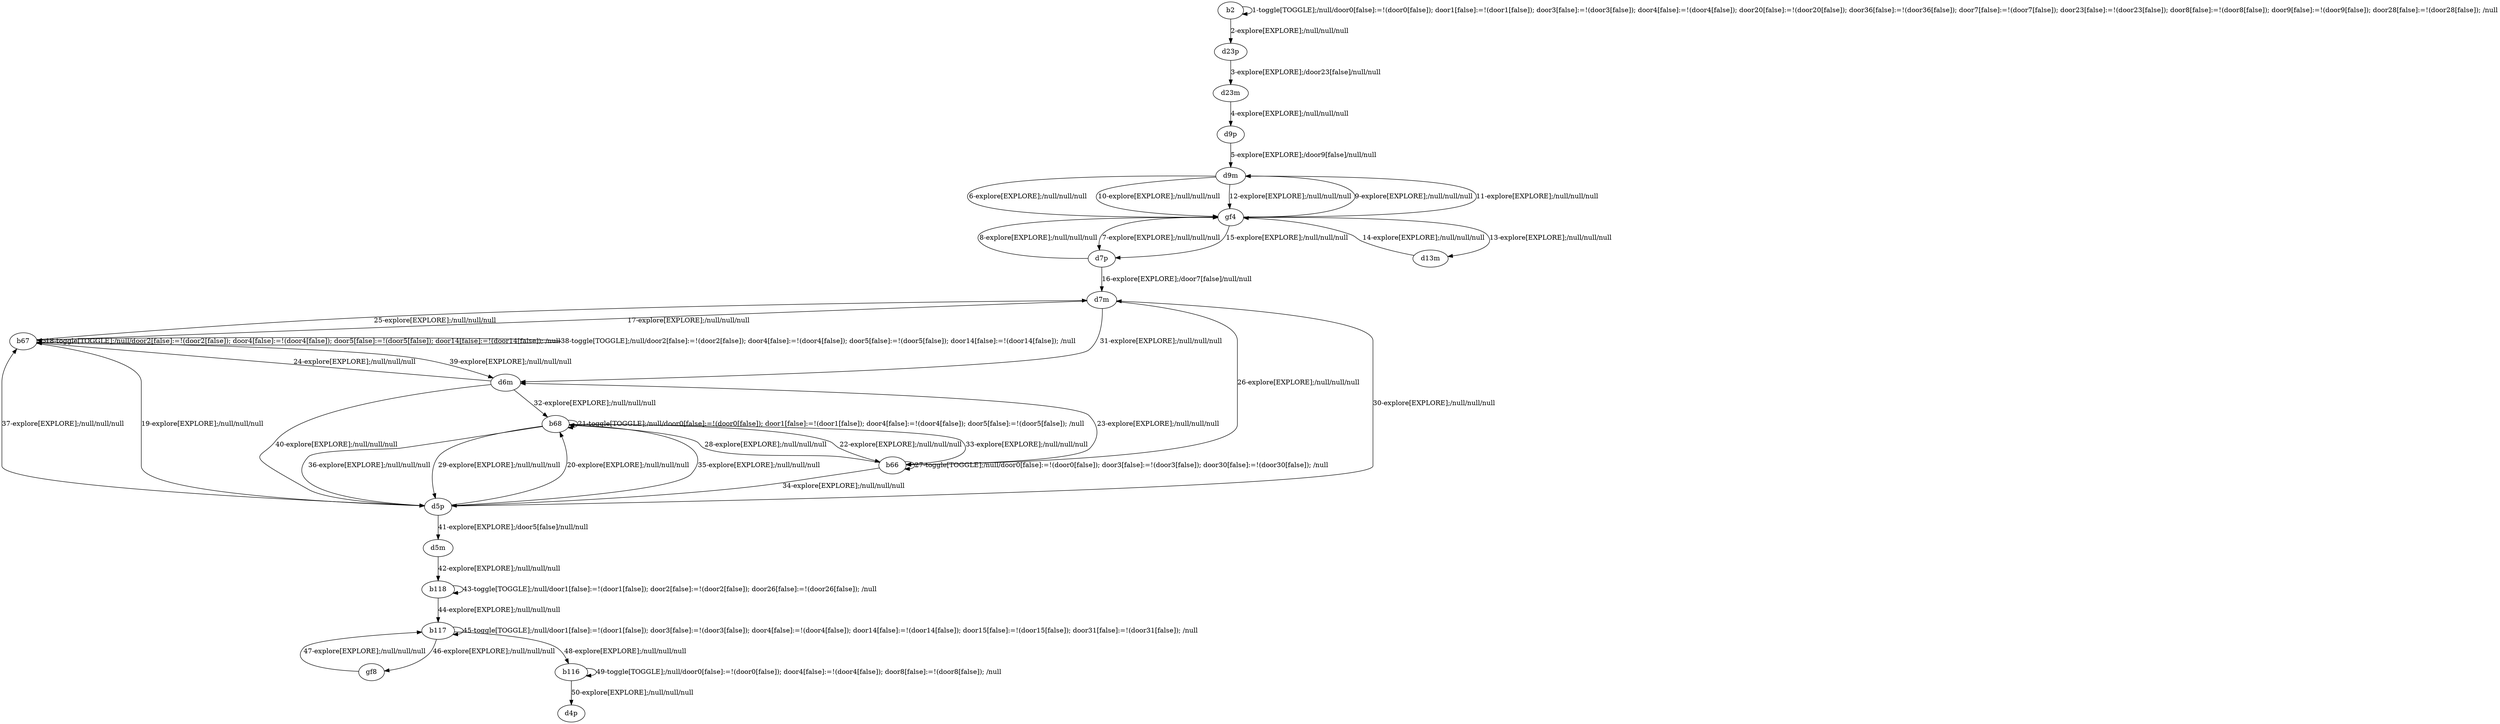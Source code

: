 # Total number of goals covered by this test: 1
# b118 --> b118

digraph g {
"b2" -> "b2" [label = "1-toggle[TOGGLE];/null/door0[false]:=!(door0[false]); door1[false]:=!(door1[false]); door3[false]:=!(door3[false]); door4[false]:=!(door4[false]); door20[false]:=!(door20[false]); door36[false]:=!(door36[false]); door7[false]:=!(door7[false]); door23[false]:=!(door23[false]); door8[false]:=!(door8[false]); door9[false]:=!(door9[false]); door28[false]:=!(door28[false]); /null"];
"b2" -> "d23p" [label = "2-explore[EXPLORE];/null/null/null"];
"d23p" -> "d23m" [label = "3-explore[EXPLORE];/door23[false]/null/null"];
"d23m" -> "d9p" [label = "4-explore[EXPLORE];/null/null/null"];
"d9p" -> "d9m" [label = "5-explore[EXPLORE];/door9[false]/null/null"];
"d9m" -> "gf4" [label = "6-explore[EXPLORE];/null/null/null"];
"gf4" -> "d7p" [label = "7-explore[EXPLORE];/null/null/null"];
"d7p" -> "gf4" [label = "8-explore[EXPLORE];/null/null/null"];
"gf4" -> "d9m" [label = "9-explore[EXPLORE];/null/null/null"];
"d9m" -> "gf4" [label = "10-explore[EXPLORE];/null/null/null"];
"gf4" -> "d9m" [label = "11-explore[EXPLORE];/null/null/null"];
"d9m" -> "gf4" [label = "12-explore[EXPLORE];/null/null/null"];
"gf4" -> "d13m" [label = "13-explore[EXPLORE];/null/null/null"];
"d13m" -> "gf4" [label = "14-explore[EXPLORE];/null/null/null"];
"gf4" -> "d7p" [label = "15-explore[EXPLORE];/null/null/null"];
"d7p" -> "d7m" [label = "16-explore[EXPLORE];/door7[false]/null/null"];
"d7m" -> "b67" [label = "17-explore[EXPLORE];/null/null/null"];
"b67" -> "b67" [label = "18-toggle[TOGGLE];/null/door2[false]:=!(door2[false]); door4[false]:=!(door4[false]); door5[false]:=!(door5[false]); door14[false]:=!(door14[false]); /null"];
"b67" -> "d5p" [label = "19-explore[EXPLORE];/null/null/null"];
"d5p" -> "b68" [label = "20-explore[EXPLORE];/null/null/null"];
"b68" -> "b68" [label = "21-toggle[TOGGLE];/null/door0[false]:=!(door0[false]); door1[false]:=!(door1[false]); door4[false]:=!(door4[false]); door5[false]:=!(door5[false]); /null"];
"b68" -> "b66" [label = "22-explore[EXPLORE];/null/null/null"];
"b66" -> "d6m" [label = "23-explore[EXPLORE];/null/null/null"];
"d6m" -> "b67" [label = "24-explore[EXPLORE];/null/null/null"];
"b67" -> "d7m" [label = "25-explore[EXPLORE];/null/null/null"];
"d7m" -> "b66" [label = "26-explore[EXPLORE];/null/null/null"];
"b66" -> "b66" [label = "27-toggle[TOGGLE];/null/door0[false]:=!(door0[false]); door3[false]:=!(door3[false]); door30[false]:=!(door30[false]); /null"];
"b66" -> "b68" [label = "28-explore[EXPLORE];/null/null/null"];
"b68" -> "d5p" [label = "29-explore[EXPLORE];/null/null/null"];
"d5p" -> "d7m" [label = "30-explore[EXPLORE];/null/null/null"];
"d7m" -> "d6m" [label = "31-explore[EXPLORE];/null/null/null"];
"d6m" -> "b68" [label = "32-explore[EXPLORE];/null/null/null"];
"b68" -> "b66" [label = "33-explore[EXPLORE];/null/null/null"];
"b66" -> "d5p" [label = "34-explore[EXPLORE];/null/null/null"];
"d5p" -> "b68" [label = "35-explore[EXPLORE];/null/null/null"];
"b68" -> "d5p" [label = "36-explore[EXPLORE];/null/null/null"];
"d5p" -> "b67" [label = "37-explore[EXPLORE];/null/null/null"];
"b67" -> "b67" [label = "38-toggle[TOGGLE];/null/door2[false]:=!(door2[false]); door4[false]:=!(door4[false]); door5[false]:=!(door5[false]); door14[false]:=!(door14[false]); /null"];
"b67" -> "d6m" [label = "39-explore[EXPLORE];/null/null/null"];
"d6m" -> "d5p" [label = "40-explore[EXPLORE];/null/null/null"];
"d5p" -> "d5m" [label = "41-explore[EXPLORE];/door5[false]/null/null"];
"d5m" -> "b118" [label = "42-explore[EXPLORE];/null/null/null"];
"b118" -> "b118" [label = "43-toggle[TOGGLE];/null/door1[false]:=!(door1[false]); door2[false]:=!(door2[false]); door26[false]:=!(door26[false]); /null"];
"b118" -> "b117" [label = "44-explore[EXPLORE];/null/null/null"];
"b117" -> "b117" [label = "45-toggle[TOGGLE];/null/door1[false]:=!(door1[false]); door3[false]:=!(door3[false]); door4[false]:=!(door4[false]); door14[false]:=!(door14[false]); door15[false]:=!(door15[false]); door31[false]:=!(door31[false]); /null"];
"b117" -> "gf8" [label = "46-explore[EXPLORE];/null/null/null"];
"gf8" -> "b117" [label = "47-explore[EXPLORE];/null/null/null"];
"b117" -> "b116" [label = "48-explore[EXPLORE];/null/null/null"];
"b116" -> "b116" [label = "49-toggle[TOGGLE];/null/door0[false]:=!(door0[false]); door4[false]:=!(door4[false]); door8[false]:=!(door8[false]); /null"];
"b116" -> "d4p" [label = "50-explore[EXPLORE];/null/null/null"];
}